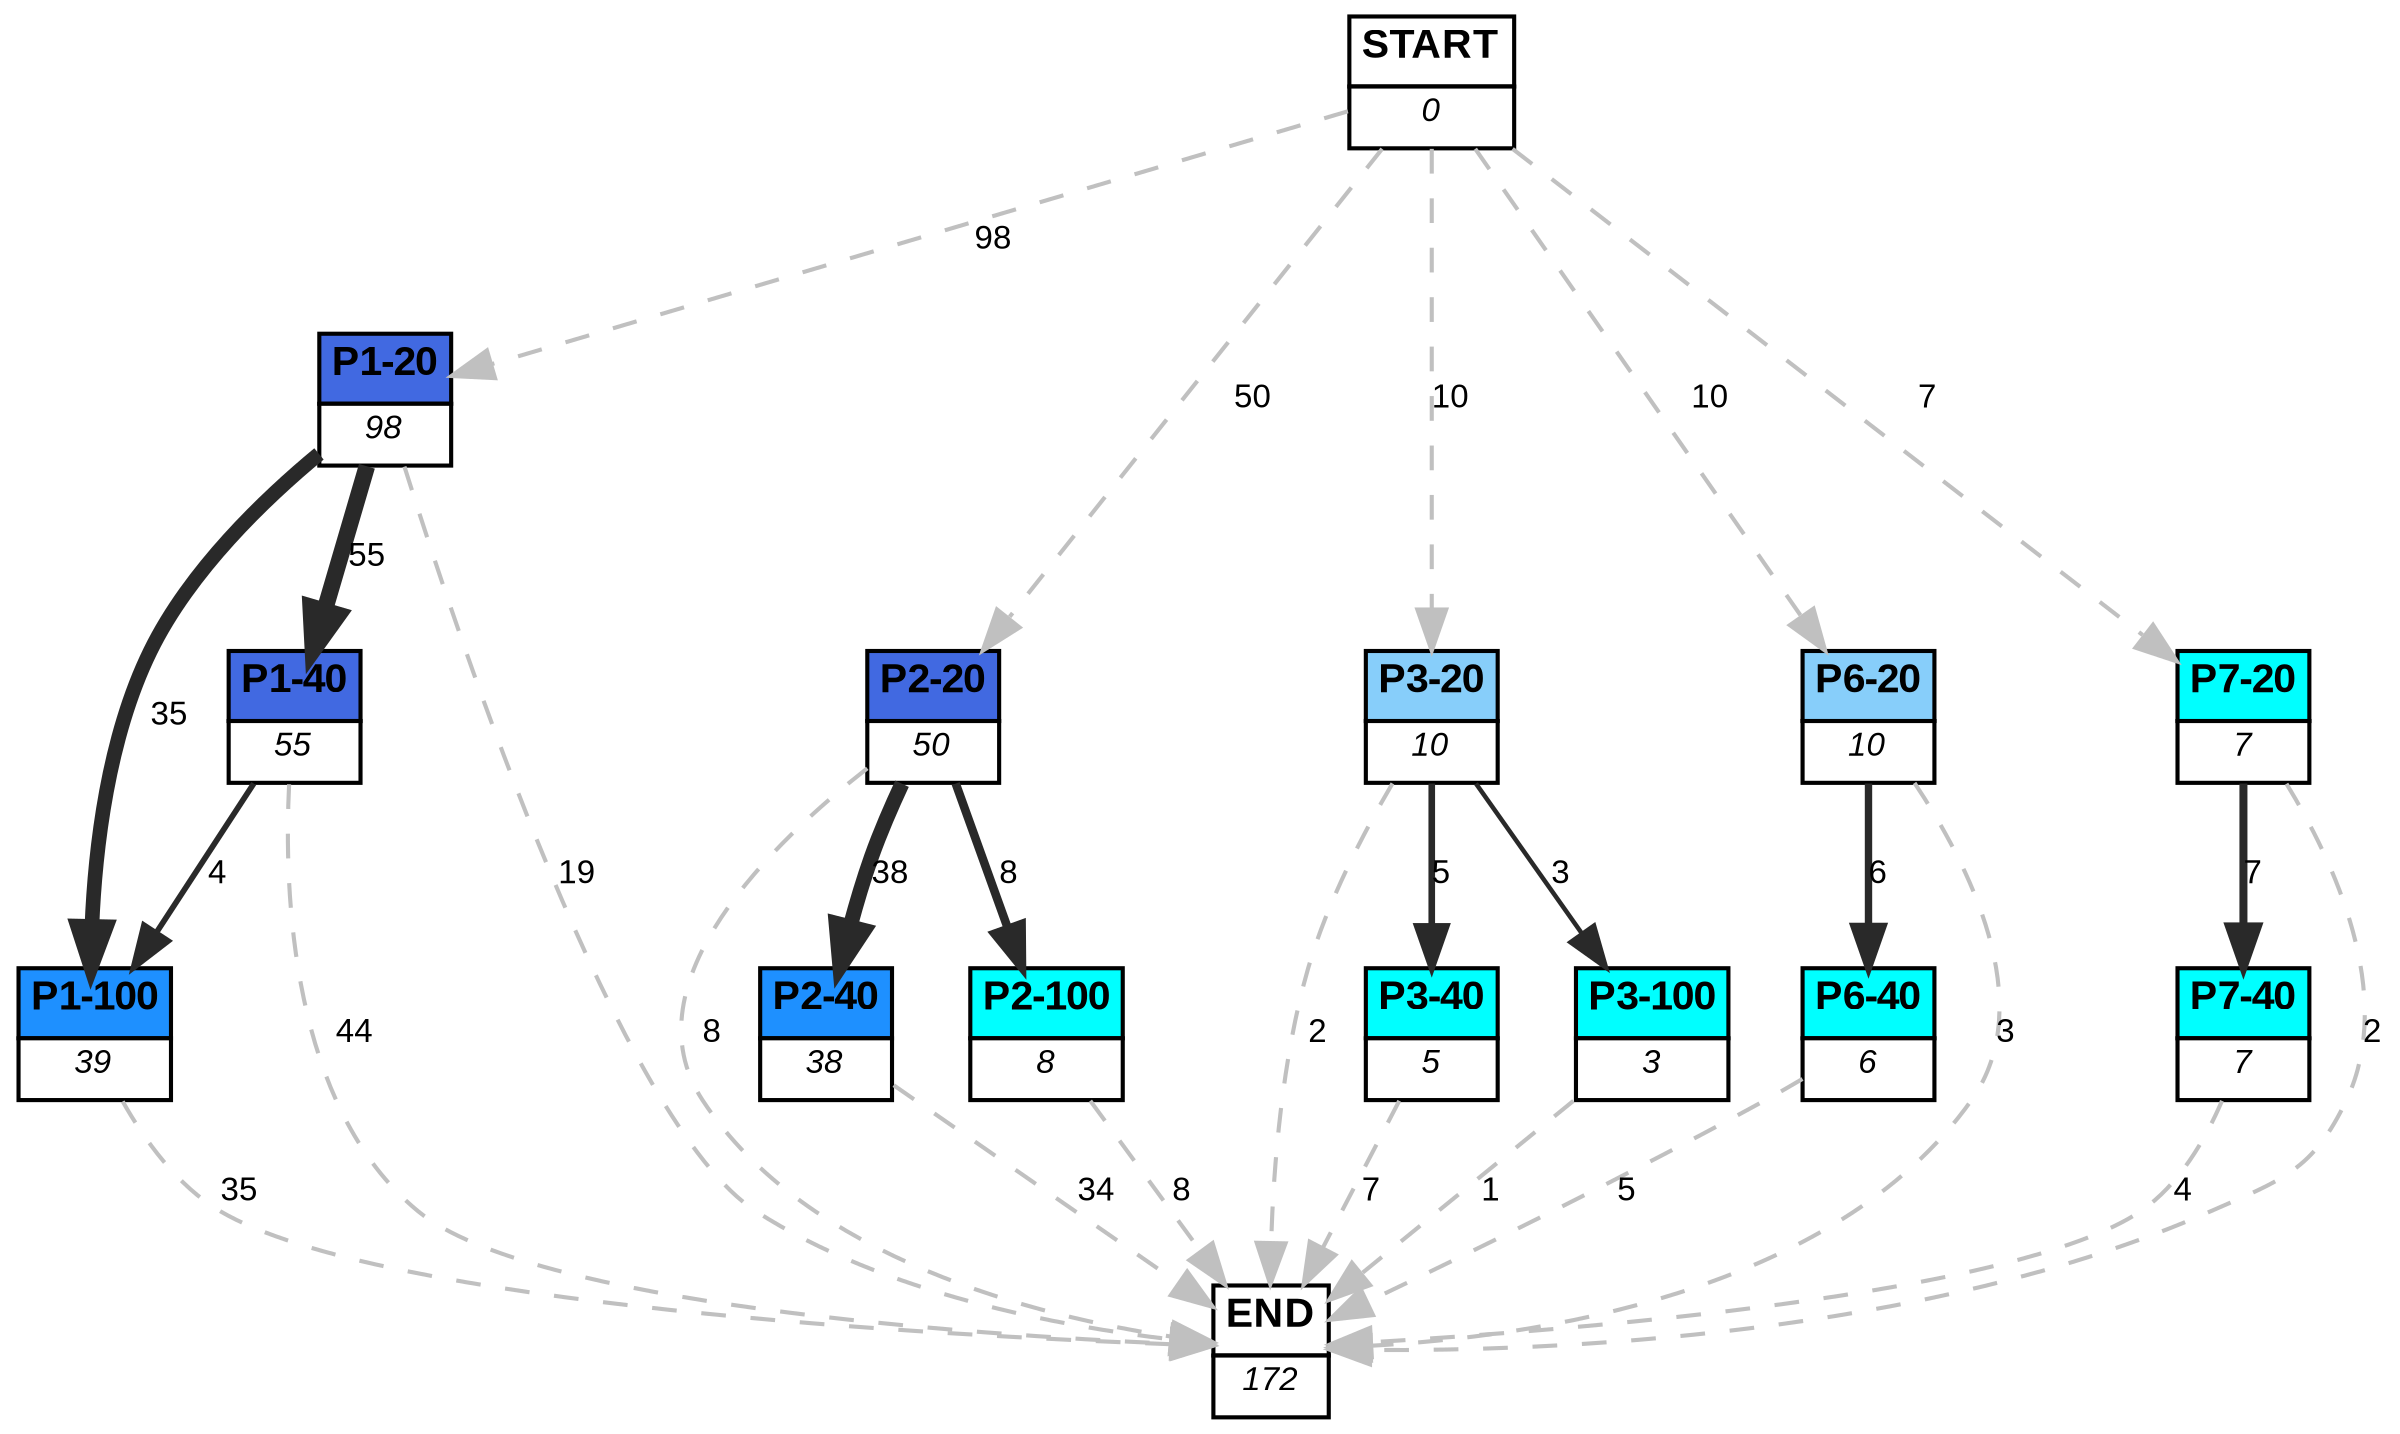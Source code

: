 digraph graphname {
	dpi = 150
	size="16,11!";
	margin = 0;
"P1-20" [shape=plain, label=<<table border="0" cellborder="1" cellspacing="0"><tr><td bgcolor="royalblue"><FONT face="Arial" POINT-SIZE="10"><b>P1-20</b></FONT></td></tr><tr><td bgcolor="white"><FONT face="Arial" POINT-SIZE="8"><i>98</i></FONT></td></tr></table>>]
"P1-40" [shape=plain, label=<<table border="0" cellborder="1" cellspacing="0"><tr><td bgcolor="royalblue"><FONT face="Arial" POINT-SIZE="10"><b>P1-40</b></FONT></td></tr><tr><td bgcolor="white"><FONT face="Arial" POINT-SIZE="8"><i>55</i></FONT></td></tr></table>>]
"P1-100" [shape=plain, label=<<table border="0" cellborder="1" cellspacing="0"><tr><td bgcolor="dodgerblue"><FONT face="Arial" POINT-SIZE="10"><b>P1-100</b></FONT></td></tr><tr><td bgcolor="white"><FONT face="Arial" POINT-SIZE="8"><i>39</i></FONT></td></tr></table>>]
"P2-20" [shape=plain, label=<<table border="0" cellborder="1" cellspacing="0"><tr><td bgcolor="royalblue"><FONT face="Arial" POINT-SIZE="10"><b>P2-20</b></FONT></td></tr><tr><td bgcolor="white"><FONT face="Arial" POINT-SIZE="8"><i>50</i></FONT></td></tr></table>>]
"P2-40" [shape=plain, label=<<table border="0" cellborder="1" cellspacing="0"><tr><td bgcolor="dodgerblue"><FONT face="Arial" POINT-SIZE="10"><b>P2-40</b></FONT></td></tr><tr><td bgcolor="white"><FONT face="Arial" POINT-SIZE="8"><i>38</i></FONT></td></tr></table>>]
"P3-20" [shape=plain, label=<<table border="0" cellborder="1" cellspacing="0"><tr><td bgcolor="lightskyblue"><FONT face="Arial" POINT-SIZE="10"><b>P3-20</b></FONT></td></tr><tr><td bgcolor="white"><FONT face="Arial" POINT-SIZE="8"><i>10</i></FONT></td></tr></table>>]
"P3-40" [shape=plain, label=<<table border="0" cellborder="1" cellspacing="0"><tr><td bgcolor="aqua"><FONT face="Arial" POINT-SIZE="10"><b>P3-40</b></FONT></td></tr><tr><td bgcolor="white"><FONT face="Arial" POINT-SIZE="8"><i>5</i></FONT></td></tr></table>>]
"P3-100" [shape=plain, label=<<table border="0" cellborder="1" cellspacing="0"><tr><td bgcolor="aqua"><FONT face="Arial" POINT-SIZE="10"><b>P3-100</b></FONT></td></tr><tr><td bgcolor="white"><FONT face="Arial" POINT-SIZE="8"><i>3</i></FONT></td></tr></table>>]
"P2-100" [shape=plain, label=<<table border="0" cellborder="1" cellspacing="0"><tr><td bgcolor="aqua"><FONT face="Arial" POINT-SIZE="10"><b>P2-100</b></FONT></td></tr><tr><td bgcolor="white"><FONT face="Arial" POINT-SIZE="8"><i>8</i></FONT></td></tr></table>>]
"P6-20" [shape=plain, label=<<table border="0" cellborder="1" cellspacing="0"><tr><td bgcolor="lightskyblue"><FONT face="Arial" POINT-SIZE="10"><b>P6-20</b></FONT></td></tr><tr><td bgcolor="white"><FONT face="Arial" POINT-SIZE="8"><i>10</i></FONT></td></tr></table>>]
"P6-40" [shape=plain, label=<<table border="0" cellborder="1" cellspacing="0"><tr><td bgcolor="aqua"><FONT face="Arial" POINT-SIZE="10"><b>P6-40</b></FONT></td></tr><tr><td bgcolor="white"><FONT face="Arial" POINT-SIZE="8"><i>6</i></FONT></td></tr></table>>]
"P7-20" [shape=plain, label=<<table border="0" cellborder="1" cellspacing="0"><tr><td bgcolor="aqua"><FONT face="Arial" POINT-SIZE="10"><b>P7-20</b></FONT></td></tr><tr><td bgcolor="white"><FONT face="Arial" POINT-SIZE="8"><i>7</i></FONT></td></tr></table>>]
"P7-40" [shape=plain, label=<<table border="0" cellborder="1" cellspacing="0"><tr><td bgcolor="aqua"><FONT face="Arial" POINT-SIZE="10"><b>P7-40</b></FONT></td></tr><tr><td bgcolor="white"><FONT face="Arial" POINT-SIZE="8"><i>7</i></FONT></td></tr></table>>]
"START" [shape=plain, label=<<table border="0" cellborder="1" cellspacing="0"><tr><td bgcolor="white"><FONT face="Arial" POINT-SIZE="10"><b>START</b></FONT></td></tr><tr><td bgcolor="white"><FONT face="Arial" POINT-SIZE="8"><i>0</i></FONT></td></tr></table>>]
"END" [shape=plain, label=<<table border="0" cellborder="1" cellspacing="0"><tr><td bgcolor="white"><FONT face="Arial" POINT-SIZE="10"><b>END</b></FONT></td></tr><tr><td bgcolor="white"><FONT face="Arial" POINT-SIZE="8"><i>172</i></FONT></td></tr></table>>]
"P1-20" -> "P1-40" [ color=grey16 penwidth = "4.007333185232471"label ="55" labelfloat=false fontname="Arial" fontsize=8]
"P1-20" -> "P1-100" [ color=grey16 penwidth = "3.5553480614894135"label ="35" labelfloat=false fontname="Arial" fontsize=8]
"P1-20" -> "END" [ style = dashed color=grey label ="19" labelfloat=false fontname="Arial" fontsize=8]
"P1-40" -> "P1-100" [ color=grey16 penwidth = "1.3862943611198906"label ="4" labelfloat=false fontname="Arial" fontsize=8]
"P1-40" -> "END" [ style = dashed color=grey label ="44" labelfloat=false fontname="Arial" fontsize=8]
"P1-100" -> "END" [ style = dashed color=grey label ="35" labelfloat=false fontname="Arial" fontsize=8]
"P2-20" -> "P2-40" [ color=grey16 penwidth = "3.6375861597263857"label ="38" labelfloat=false fontname="Arial" fontsize=8]
"P2-20" -> "P2-100" [ color=grey16 penwidth = "2.0794415416798357"label ="8" labelfloat=false fontname="Arial" fontsize=8]
"P2-20" -> "END" [ style = dashed color=grey label ="8" labelfloat=false fontname="Arial" fontsize=8]
"P2-40" -> "END" [ style = dashed color=grey label ="34" labelfloat=false fontname="Arial" fontsize=8]
"P3-20" -> "P3-40" [ color=grey16 penwidth = "1.6094379124341003"label ="5" labelfloat=false fontname="Arial" fontsize=8]
"P3-20" -> "P3-100" [ color=grey16 penwidth = "1.0986122886681098"label ="3" labelfloat=false fontname="Arial" fontsize=8]
"P3-20" -> "END" [ style = dashed color=grey label ="2" labelfloat=false fontname="Arial" fontsize=8]
"P3-40" -> "END" [ style = dashed color=grey label ="7" labelfloat=false fontname="Arial" fontsize=8]
"P3-100" -> "END" [ style = dashed color=grey label ="1" labelfloat=false fontname="Arial" fontsize=8]
"P2-100" -> "END" [ style = dashed color=grey label ="8" labelfloat=false fontname="Arial" fontsize=8]
"P6-20" -> "P6-40" [ color=grey16 penwidth = "1.791759469228055"label ="6" labelfloat=false fontname="Arial" fontsize=8]
"P6-20" -> "END" [ style = dashed color=grey label ="3" labelfloat=false fontname="Arial" fontsize=8]
"P6-40" -> "END" [ style = dashed color=grey label ="5" labelfloat=false fontname="Arial" fontsize=8]
"P7-20" -> "P7-40" [ color=grey16 penwidth = "1.9459101490553132"label ="7" labelfloat=false fontname="Arial" fontsize=8]
"P7-20" -> "END" [ style = dashed color=grey label ="2" labelfloat=false fontname="Arial" fontsize=8]
"P7-40" -> "END" [ style = dashed color=grey label ="4" labelfloat=false fontname="Arial" fontsize=8]
"START" -> "P1-20" [ style = dashed color=grey label ="98" labelfloat=false fontname="Arial" fontsize=8]
"START" -> "P2-20" [ style = dashed color=grey label ="50" labelfloat=false fontname="Arial" fontsize=8]
"START" -> "P3-20" [ style = dashed color=grey label ="10" labelfloat=false fontname="Arial" fontsize=8]
"START" -> "P6-20" [ style = dashed color=grey label ="10" labelfloat=false fontname="Arial" fontsize=8]
"START" -> "P7-20" [ style = dashed color=grey label ="7" labelfloat=false fontname="Arial" fontsize=8]
}